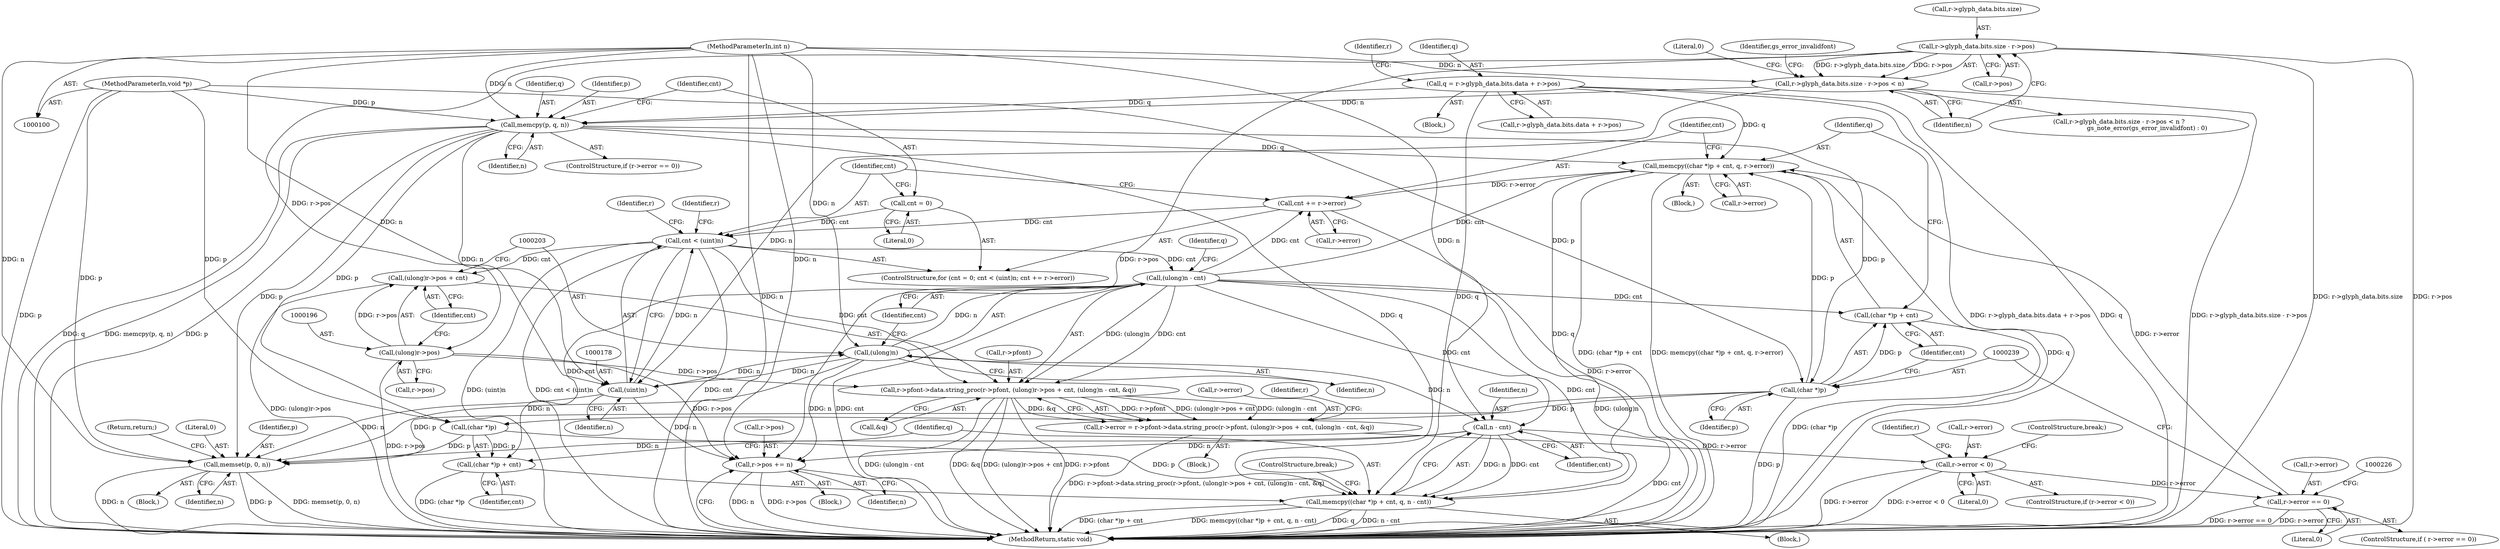 digraph "1_ghostscript_937ccd17ac65935633b2ebc06cb7089b91e17e6b@API" {
"1000236" [label="(Call,memcpy((char *)p + cnt, q, r->error))"];
"1000238" [label="(Call,(char *)p)"];
"1000166" [label="(Call,memcpy(p, q, n))"];
"1000102" [label="(MethodParameterIn,void *p)"];
"1000126" [label="(Call,q = r->glyph_data.bits.data + r->pos)"];
"1000144" [label="(Call,r->glyph_data.bits.size - r->pos < n)"];
"1000145" [label="(Call,r->glyph_data.bits.size - r->pos)"];
"1000103" [label="(MethodParameterIn,int n)"];
"1000201" [label="(Call,(ulong)n - cnt)"];
"1000202" [label="(Call,(ulong)n)"];
"1000177" [label="(Call,(uint)n)"];
"1000175" [label="(Call,cnt < (uint)n)"];
"1000180" [label="(Call,cnt += r->error)"];
"1000236" [label="(Call,memcpy((char *)p + cnt, q, r->error))"];
"1000217" [label="(Call,r->error == 0)"];
"1000209" [label="(Call,r->error < 0)"];
"1000186" [label="(Call,r->error = r->pfont->data.string_proc(r->pfont, (ulong)r->pos + cnt, (ulong)n - cnt, &q))"];
"1000190" [label="(Call,r->pfont->data.string_proc(r->pfont, (ulong)r->pos + cnt, (ulong)n - cnt, &q))"];
"1000195" [label="(Call,(ulong)r->pos)"];
"1000172" [label="(Call,cnt = 0)"];
"1000223" [label="(Call,memcpy((char *)p + cnt, q, n - cnt))"];
"1000194" [label="(Call,(ulong)r->pos + cnt)"];
"1000224" [label="(Call,(char *)p + cnt)"];
"1000230" [label="(Call,n - cnt)"];
"1000251" [label="(Call,memset(p, 0, n))"];
"1000256" [label="(Call,r->pos += n)"];
"1000237" [label="(Call,(char *)p + cnt)"];
"1000143" [label="(Call,r->glyph_data.bits.size - r->pos < n ?\n                             gs_note_error(gs_error_invalidfont) : 0)"];
"1000175" [label="(Call,cnt < (uint)n)"];
"1000180" [label="(Call,cnt += r->error)"];
"1000141" [label="(Identifier,r)"];
"1000169" [label="(Identifier,n)"];
"1000159" [label="(Literal,0)"];
"1000191" [label="(Call,r->pfont)"];
"1000210" [label="(Call,r->error)"];
"1000235" [label="(Block,)"];
"1000177" [label="(Call,(uint)n)"];
"1000233" [label="(ControlStructure,break;)"];
"1000194" [label="(Call,(ulong)r->pos + cnt)"];
"1000254" [label="(Identifier,n)"];
"1000253" [label="(Literal,0)"];
"1000190" [label="(Call,r->pfont->data.string_proc(r->pfont, (ulong)r->pos + cnt, (ulong)n - cnt, &q))"];
"1000213" [label="(Literal,0)"];
"1000102" [label="(MethodParameterIn,void *p)"];
"1000256" [label="(Call,r->pos += n)"];
"1000197" [label="(Call,r->pos)"];
"1000209" [label="(Call,r->error < 0)"];
"1000242" [label="(Identifier,q)"];
"1000187" [label="(Call,r->error)"];
"1000127" [label="(Identifier,q)"];
"1000214" [label="(ControlStructure,break;)"];
"1000261" [label="(MethodReturn,static void)"];
"1000208" [label="(ControlStructure,if (r->error < 0))"];
"1000181" [label="(Identifier,cnt)"];
"1000217" [label="(Call,r->error == 0)"];
"1000128" [label="(Call,r->glyph_data.bits.data + r->pos)"];
"1000206" [label="(Call,&q)"];
"1000156" [label="(Identifier,n)"];
"1000167" [label="(Identifier,p)"];
"1000104" [label="(Block,)"];
"1000145" [label="(Call,r->glyph_data.bits.size - r->pos)"];
"1000250" [label="(Block,)"];
"1000126" [label="(Call,q = r->glyph_data.bits.data + r->pos)"];
"1000232" [label="(Identifier,cnt)"];
"1000168" [label="(Identifier,q)"];
"1000172" [label="(Call,cnt = 0)"];
"1000236" [label="(Call,memcpy((char *)p + cnt, q, r->error))"];
"1000186" [label="(Call,r->error = r->pfont->data.string_proc(r->pfont, (ulong)r->pos + cnt, (ulong)n - cnt, &q))"];
"1000230" [label="(Call,n - cnt)"];
"1000251" [label="(Call,memset(p, 0, n))"];
"1000231" [label="(Identifier,n)"];
"1000166" [label="(Call,memcpy(p, q, n))"];
"1000144" [label="(Call,r->glyph_data.bits.size - r->pos < n)"];
"1000260" [label="(Identifier,n)"];
"1000248" [label="(Identifier,r)"];
"1000204" [label="(Identifier,n)"];
"1000185" [label="(Block,)"];
"1000125" [label="(Block,)"];
"1000229" [label="(Identifier,q)"];
"1000182" [label="(Call,r->error)"];
"1000223" [label="(Call,memcpy((char *)p + cnt, q, n - cnt))"];
"1000173" [label="(Identifier,cnt)"];
"1000195" [label="(Call,(ulong)r->pos)"];
"1000238" [label="(Call,(char *)p)"];
"1000237" [label="(Call,(char *)p + cnt)"];
"1000158" [label="(Identifier,gs_error_invalidfont)"];
"1000240" [label="(Identifier,p)"];
"1000202" [label="(Call,(ulong)n)"];
"1000224" [label="(Call,(char *)p + cnt)"];
"1000219" [label="(Identifier,r)"];
"1000201" [label="(Call,(ulong)n - cnt)"];
"1000211" [label="(Identifier,r)"];
"1000222" [label="(Block,)"];
"1000205" [label="(Identifier,cnt)"];
"1000176" [label="(Identifier,cnt)"];
"1000160" [label="(ControlStructure,if (r->error == 0))"];
"1000216" [label="(ControlStructure,if ( r->error == 0))"];
"1000153" [label="(Call,r->pos)"];
"1000241" [label="(Identifier,cnt)"];
"1000228" [label="(Identifier,cnt)"];
"1000103" [label="(MethodParameterIn,int n)"];
"1000221" [label="(Literal,0)"];
"1000174" [label="(Literal,0)"];
"1000243" [label="(Call,r->error)"];
"1000171" [label="(ControlStructure,for (cnt = 0; cnt < (uint)n; cnt += r->error))"];
"1000257" [label="(Call,r->pos)"];
"1000200" [label="(Identifier,cnt)"];
"1000225" [label="(Call,(char *)p)"];
"1000207" [label="(Identifier,q)"];
"1000179" [label="(Identifier,n)"];
"1000146" [label="(Call,r->glyph_data.bits.size)"];
"1000188" [label="(Identifier,r)"];
"1000218" [label="(Call,r->error)"];
"1000252" [label="(Identifier,p)"];
"1000255" [label="(Return,return;)"];
"1000236" -> "1000235"  [label="AST: "];
"1000236" -> "1000243"  [label="CFG: "];
"1000237" -> "1000236"  [label="AST: "];
"1000242" -> "1000236"  [label="AST: "];
"1000243" -> "1000236"  [label="AST: "];
"1000181" -> "1000236"  [label="CFG: "];
"1000236" -> "1000261"  [label="DDG: (char *)p + cnt"];
"1000236" -> "1000261"  [label="DDG: memcpy((char *)p + cnt, q, r->error)"];
"1000236" -> "1000261"  [label="DDG: q"];
"1000236" -> "1000180"  [label="DDG: r->error"];
"1000236" -> "1000223"  [label="DDG: q"];
"1000238" -> "1000236"  [label="DDG: p"];
"1000201" -> "1000236"  [label="DDG: cnt"];
"1000166" -> "1000236"  [label="DDG: q"];
"1000126" -> "1000236"  [label="DDG: q"];
"1000217" -> "1000236"  [label="DDG: r->error"];
"1000238" -> "1000237"  [label="AST: "];
"1000238" -> "1000240"  [label="CFG: "];
"1000239" -> "1000238"  [label="AST: "];
"1000240" -> "1000238"  [label="AST: "];
"1000241" -> "1000238"  [label="CFG: "];
"1000238" -> "1000261"  [label="DDG: p"];
"1000238" -> "1000225"  [label="DDG: p"];
"1000238" -> "1000237"  [label="DDG: p"];
"1000166" -> "1000238"  [label="DDG: p"];
"1000102" -> "1000238"  [label="DDG: p"];
"1000238" -> "1000251"  [label="DDG: p"];
"1000166" -> "1000160"  [label="AST: "];
"1000166" -> "1000169"  [label="CFG: "];
"1000167" -> "1000166"  [label="AST: "];
"1000168" -> "1000166"  [label="AST: "];
"1000169" -> "1000166"  [label="AST: "];
"1000173" -> "1000166"  [label="CFG: "];
"1000166" -> "1000261"  [label="DDG: q"];
"1000166" -> "1000261"  [label="DDG: memcpy(p, q, n)"];
"1000166" -> "1000261"  [label="DDG: p"];
"1000102" -> "1000166"  [label="DDG: p"];
"1000126" -> "1000166"  [label="DDG: q"];
"1000144" -> "1000166"  [label="DDG: n"];
"1000103" -> "1000166"  [label="DDG: n"];
"1000166" -> "1000177"  [label="DDG: n"];
"1000166" -> "1000225"  [label="DDG: p"];
"1000166" -> "1000223"  [label="DDG: q"];
"1000166" -> "1000251"  [label="DDG: p"];
"1000102" -> "1000100"  [label="AST: "];
"1000102" -> "1000261"  [label="DDG: p"];
"1000102" -> "1000225"  [label="DDG: p"];
"1000102" -> "1000251"  [label="DDG: p"];
"1000126" -> "1000125"  [label="AST: "];
"1000126" -> "1000128"  [label="CFG: "];
"1000127" -> "1000126"  [label="AST: "];
"1000128" -> "1000126"  [label="AST: "];
"1000141" -> "1000126"  [label="CFG: "];
"1000126" -> "1000261"  [label="DDG: r->glyph_data.bits.data + r->pos"];
"1000126" -> "1000261"  [label="DDG: q"];
"1000126" -> "1000223"  [label="DDG: q"];
"1000144" -> "1000143"  [label="AST: "];
"1000144" -> "1000156"  [label="CFG: "];
"1000145" -> "1000144"  [label="AST: "];
"1000156" -> "1000144"  [label="AST: "];
"1000158" -> "1000144"  [label="CFG: "];
"1000159" -> "1000144"  [label="CFG: "];
"1000144" -> "1000261"  [label="DDG: r->glyph_data.bits.size - r->pos"];
"1000145" -> "1000144"  [label="DDG: r->glyph_data.bits.size"];
"1000145" -> "1000144"  [label="DDG: r->pos"];
"1000103" -> "1000144"  [label="DDG: n"];
"1000144" -> "1000177"  [label="DDG: n"];
"1000145" -> "1000153"  [label="CFG: "];
"1000146" -> "1000145"  [label="AST: "];
"1000153" -> "1000145"  [label="AST: "];
"1000156" -> "1000145"  [label="CFG: "];
"1000145" -> "1000261"  [label="DDG: r->pos"];
"1000145" -> "1000261"  [label="DDG: r->glyph_data.bits.size"];
"1000145" -> "1000195"  [label="DDG: r->pos"];
"1000145" -> "1000256"  [label="DDG: r->pos"];
"1000103" -> "1000100"  [label="AST: "];
"1000103" -> "1000261"  [label="DDG: n"];
"1000103" -> "1000177"  [label="DDG: n"];
"1000103" -> "1000202"  [label="DDG: n"];
"1000103" -> "1000230"  [label="DDG: n"];
"1000103" -> "1000251"  [label="DDG: n"];
"1000103" -> "1000256"  [label="DDG: n"];
"1000201" -> "1000190"  [label="AST: "];
"1000201" -> "1000205"  [label="CFG: "];
"1000202" -> "1000201"  [label="AST: "];
"1000205" -> "1000201"  [label="AST: "];
"1000207" -> "1000201"  [label="CFG: "];
"1000201" -> "1000261"  [label="DDG: cnt"];
"1000201" -> "1000261"  [label="DDG: (ulong)n"];
"1000201" -> "1000180"  [label="DDG: cnt"];
"1000201" -> "1000190"  [label="DDG: (ulong)n"];
"1000201" -> "1000190"  [label="DDG: cnt"];
"1000202" -> "1000201"  [label="DDG: n"];
"1000175" -> "1000201"  [label="DDG: cnt"];
"1000201" -> "1000223"  [label="DDG: cnt"];
"1000201" -> "1000224"  [label="DDG: cnt"];
"1000201" -> "1000230"  [label="DDG: cnt"];
"1000201" -> "1000237"  [label="DDG: cnt"];
"1000202" -> "1000204"  [label="CFG: "];
"1000203" -> "1000202"  [label="AST: "];
"1000204" -> "1000202"  [label="AST: "];
"1000205" -> "1000202"  [label="CFG: "];
"1000202" -> "1000177"  [label="DDG: n"];
"1000177" -> "1000202"  [label="DDG: n"];
"1000202" -> "1000230"  [label="DDG: n"];
"1000202" -> "1000251"  [label="DDG: n"];
"1000202" -> "1000256"  [label="DDG: n"];
"1000177" -> "1000175"  [label="AST: "];
"1000177" -> "1000179"  [label="CFG: "];
"1000178" -> "1000177"  [label="AST: "];
"1000179" -> "1000177"  [label="AST: "];
"1000175" -> "1000177"  [label="CFG: "];
"1000177" -> "1000175"  [label="DDG: n"];
"1000177" -> "1000251"  [label="DDG: n"];
"1000177" -> "1000256"  [label="DDG: n"];
"1000175" -> "1000171"  [label="AST: "];
"1000176" -> "1000175"  [label="AST: "];
"1000188" -> "1000175"  [label="CFG: "];
"1000248" -> "1000175"  [label="CFG: "];
"1000175" -> "1000261"  [label="DDG: cnt"];
"1000175" -> "1000261"  [label="DDG: (uint)n"];
"1000175" -> "1000261"  [label="DDG: cnt < (uint)n"];
"1000180" -> "1000175"  [label="DDG: cnt"];
"1000172" -> "1000175"  [label="DDG: cnt"];
"1000175" -> "1000190"  [label="DDG: cnt"];
"1000175" -> "1000194"  [label="DDG: cnt"];
"1000180" -> "1000171"  [label="AST: "];
"1000180" -> "1000182"  [label="CFG: "];
"1000181" -> "1000180"  [label="AST: "];
"1000182" -> "1000180"  [label="AST: "];
"1000176" -> "1000180"  [label="CFG: "];
"1000180" -> "1000261"  [label="DDG: r->error"];
"1000217" -> "1000216"  [label="AST: "];
"1000217" -> "1000221"  [label="CFG: "];
"1000218" -> "1000217"  [label="AST: "];
"1000221" -> "1000217"  [label="AST: "];
"1000226" -> "1000217"  [label="CFG: "];
"1000239" -> "1000217"  [label="CFG: "];
"1000217" -> "1000261"  [label="DDG: r->error == 0"];
"1000217" -> "1000261"  [label="DDG: r->error"];
"1000209" -> "1000217"  [label="DDG: r->error"];
"1000209" -> "1000208"  [label="AST: "];
"1000209" -> "1000213"  [label="CFG: "];
"1000210" -> "1000209"  [label="AST: "];
"1000213" -> "1000209"  [label="AST: "];
"1000214" -> "1000209"  [label="CFG: "];
"1000219" -> "1000209"  [label="CFG: "];
"1000209" -> "1000261"  [label="DDG: r->error < 0"];
"1000209" -> "1000261"  [label="DDG: r->error"];
"1000186" -> "1000209"  [label="DDG: r->error"];
"1000186" -> "1000185"  [label="AST: "];
"1000186" -> "1000190"  [label="CFG: "];
"1000187" -> "1000186"  [label="AST: "];
"1000190" -> "1000186"  [label="AST: "];
"1000211" -> "1000186"  [label="CFG: "];
"1000186" -> "1000261"  [label="DDG: r->pfont->data.string_proc(r->pfont, (ulong)r->pos + cnt, (ulong)n - cnt, &q)"];
"1000190" -> "1000186"  [label="DDG: r->pfont"];
"1000190" -> "1000186"  [label="DDG: (ulong)r->pos + cnt"];
"1000190" -> "1000186"  [label="DDG: (ulong)n - cnt"];
"1000190" -> "1000186"  [label="DDG: &q"];
"1000190" -> "1000206"  [label="CFG: "];
"1000191" -> "1000190"  [label="AST: "];
"1000194" -> "1000190"  [label="AST: "];
"1000206" -> "1000190"  [label="AST: "];
"1000190" -> "1000261"  [label="DDG: (ulong)r->pos + cnt"];
"1000190" -> "1000261"  [label="DDG: (ulong)n - cnt"];
"1000190" -> "1000261"  [label="DDG: &q"];
"1000190" -> "1000261"  [label="DDG: r->pfont"];
"1000195" -> "1000190"  [label="DDG: r->pos"];
"1000195" -> "1000194"  [label="AST: "];
"1000195" -> "1000197"  [label="CFG: "];
"1000196" -> "1000195"  [label="AST: "];
"1000197" -> "1000195"  [label="AST: "];
"1000200" -> "1000195"  [label="CFG: "];
"1000195" -> "1000261"  [label="DDG: r->pos"];
"1000195" -> "1000194"  [label="DDG: r->pos"];
"1000195" -> "1000256"  [label="DDG: r->pos"];
"1000172" -> "1000171"  [label="AST: "];
"1000172" -> "1000174"  [label="CFG: "];
"1000173" -> "1000172"  [label="AST: "];
"1000174" -> "1000172"  [label="AST: "];
"1000176" -> "1000172"  [label="CFG: "];
"1000223" -> "1000222"  [label="AST: "];
"1000223" -> "1000230"  [label="CFG: "];
"1000224" -> "1000223"  [label="AST: "];
"1000229" -> "1000223"  [label="AST: "];
"1000230" -> "1000223"  [label="AST: "];
"1000233" -> "1000223"  [label="CFG: "];
"1000223" -> "1000261"  [label="DDG: memcpy((char *)p + cnt, q, n - cnt)"];
"1000223" -> "1000261"  [label="DDG: q"];
"1000223" -> "1000261"  [label="DDG: n - cnt"];
"1000223" -> "1000261"  [label="DDG: (char *)p + cnt"];
"1000225" -> "1000223"  [label="DDG: p"];
"1000230" -> "1000223"  [label="DDG: n"];
"1000230" -> "1000223"  [label="DDG: cnt"];
"1000194" -> "1000200"  [label="CFG: "];
"1000200" -> "1000194"  [label="AST: "];
"1000203" -> "1000194"  [label="CFG: "];
"1000194" -> "1000261"  [label="DDG: (ulong)r->pos"];
"1000224" -> "1000228"  [label="CFG: "];
"1000225" -> "1000224"  [label="AST: "];
"1000228" -> "1000224"  [label="AST: "];
"1000229" -> "1000224"  [label="CFG: "];
"1000224" -> "1000261"  [label="DDG: (char *)p"];
"1000225" -> "1000224"  [label="DDG: p"];
"1000230" -> "1000232"  [label="CFG: "];
"1000231" -> "1000230"  [label="AST: "];
"1000232" -> "1000230"  [label="AST: "];
"1000230" -> "1000261"  [label="DDG: cnt"];
"1000230" -> "1000251"  [label="DDG: n"];
"1000230" -> "1000256"  [label="DDG: n"];
"1000251" -> "1000250"  [label="AST: "];
"1000251" -> "1000254"  [label="CFG: "];
"1000252" -> "1000251"  [label="AST: "];
"1000253" -> "1000251"  [label="AST: "];
"1000254" -> "1000251"  [label="AST: "];
"1000255" -> "1000251"  [label="CFG: "];
"1000251" -> "1000261"  [label="DDG: memset(p, 0, n)"];
"1000251" -> "1000261"  [label="DDG: n"];
"1000251" -> "1000261"  [label="DDG: p"];
"1000225" -> "1000251"  [label="DDG: p"];
"1000256" -> "1000104"  [label="AST: "];
"1000256" -> "1000260"  [label="CFG: "];
"1000257" -> "1000256"  [label="AST: "];
"1000260" -> "1000256"  [label="AST: "];
"1000261" -> "1000256"  [label="CFG: "];
"1000256" -> "1000261"  [label="DDG: n"];
"1000256" -> "1000261"  [label="DDG: r->pos"];
"1000237" -> "1000241"  [label="CFG: "];
"1000241" -> "1000237"  [label="AST: "];
"1000242" -> "1000237"  [label="CFG: "];
"1000237" -> "1000261"  [label="DDG: (char *)p"];
}
